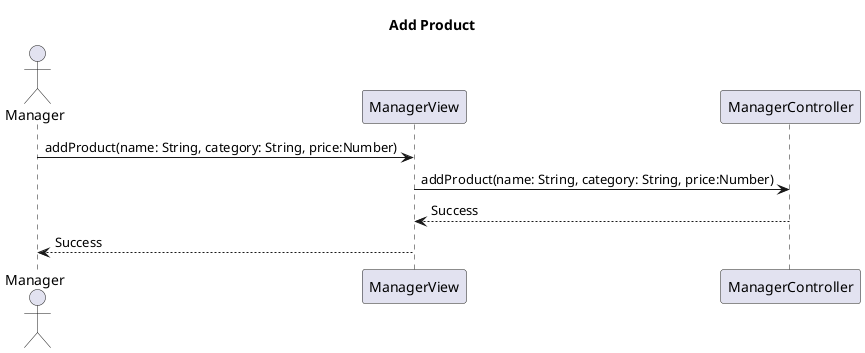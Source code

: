 @startuml add-product
title Add Product
actor Manager

Manager -> ManagerView : addProduct(name: String, category: String, price:Number)
ManagerView -> ManagerController : addProduct(name: String, category: String, price:Number)
ManagerController --> ManagerView  :Success
ManagerView --> Manager : Success
@enduml